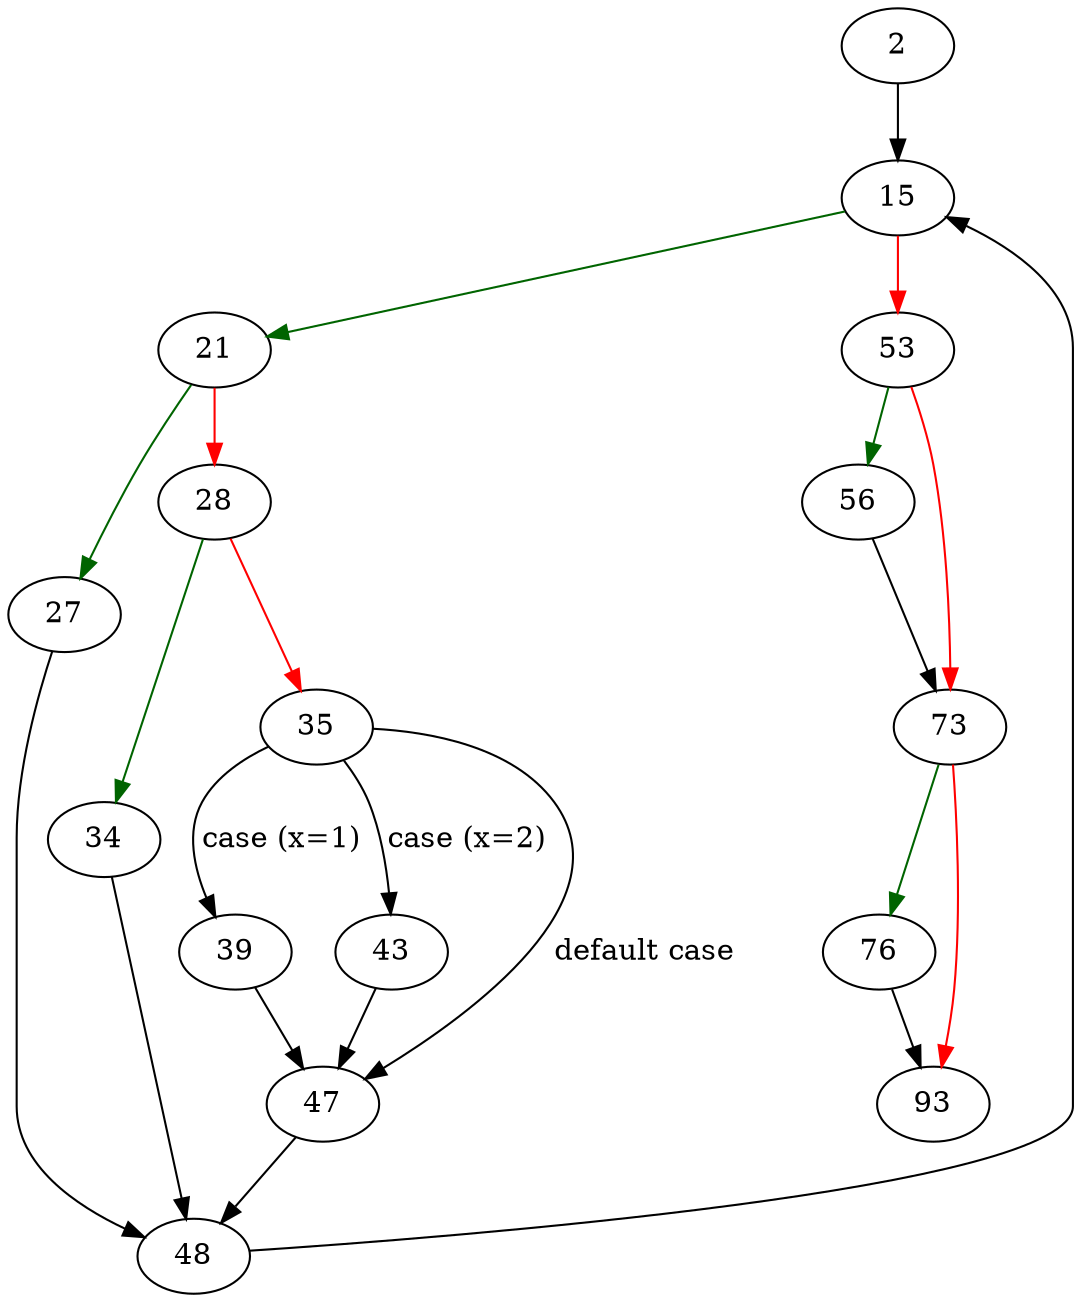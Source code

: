 strict digraph "completionBestIndex" {
	// Node definitions.
	2 [entry=true];
	15;
	21;
	53;
	27;
	28;
	48;
	34;
	35;
	39;
	43;
	47;
	56;
	73;
	76;
	93;

	// Edge definitions.
	2 -> 15;
	15 -> 21 [
		color=darkgreen
		cond=true
	];
	15 -> 53 [
		color=red
		cond=false
	];
	21 -> 27 [
		color=darkgreen
		cond=true
	];
	21 -> 28 [
		color=red
		cond=false
	];
	53 -> 56 [
		color=darkgreen
		cond=true
	];
	53 -> 73 [
		color=red
		cond=false
	];
	27 -> 48;
	28 -> 34 [
		color=darkgreen
		cond=true
	];
	28 -> 35 [
		color=red
		cond=false
	];
	48 -> 15;
	34 -> 48;
	35 -> 39 [
		cond="case (x=1)"
		label="case (x=1)"
	];
	35 -> 43 [
		cond="case (x=2)"
		label="case (x=2)"
	];
	35 -> 47 [
		cond="default case"
		label="default case"
	];
	39 -> 47;
	43 -> 47;
	47 -> 48;
	56 -> 73;
	73 -> 76 [
		color=darkgreen
		cond=true
	];
	73 -> 93 [
		color=red
		cond=false
	];
	76 -> 93;
}
